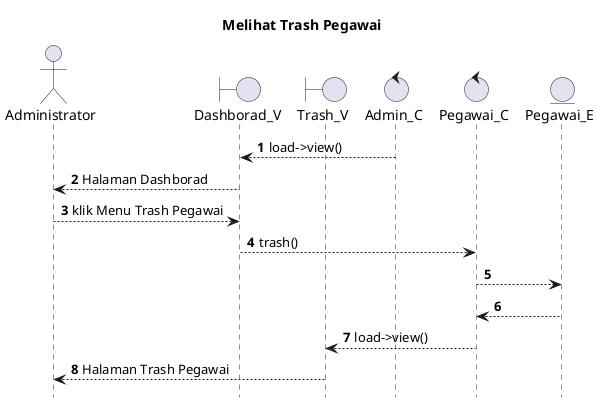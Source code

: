 @startuml

autonumber
hide footbox
title Melihat Trash Pegawai

Actor Administrator
boundary Dashborad_V
boundary Trash_V
control Admin_C
control Pegawai_C
Entity Pegawai_E

Admin_C --> Dashborad_V: load->view()
Dashborad_V --> Administrator: Halaman Dashborad
Administrator --> Dashborad_V: klik Menu Trash Pegawai
Dashborad_V --> Pegawai_C: trash()
Pegawai_C --> Pegawai_E:
    
    Pegawai_E --> Pegawai_C:
    Pegawai_C --> Trash_V: load->view()
    Trash_V --> Administrator: Halaman Trash Pegawai

@enduml